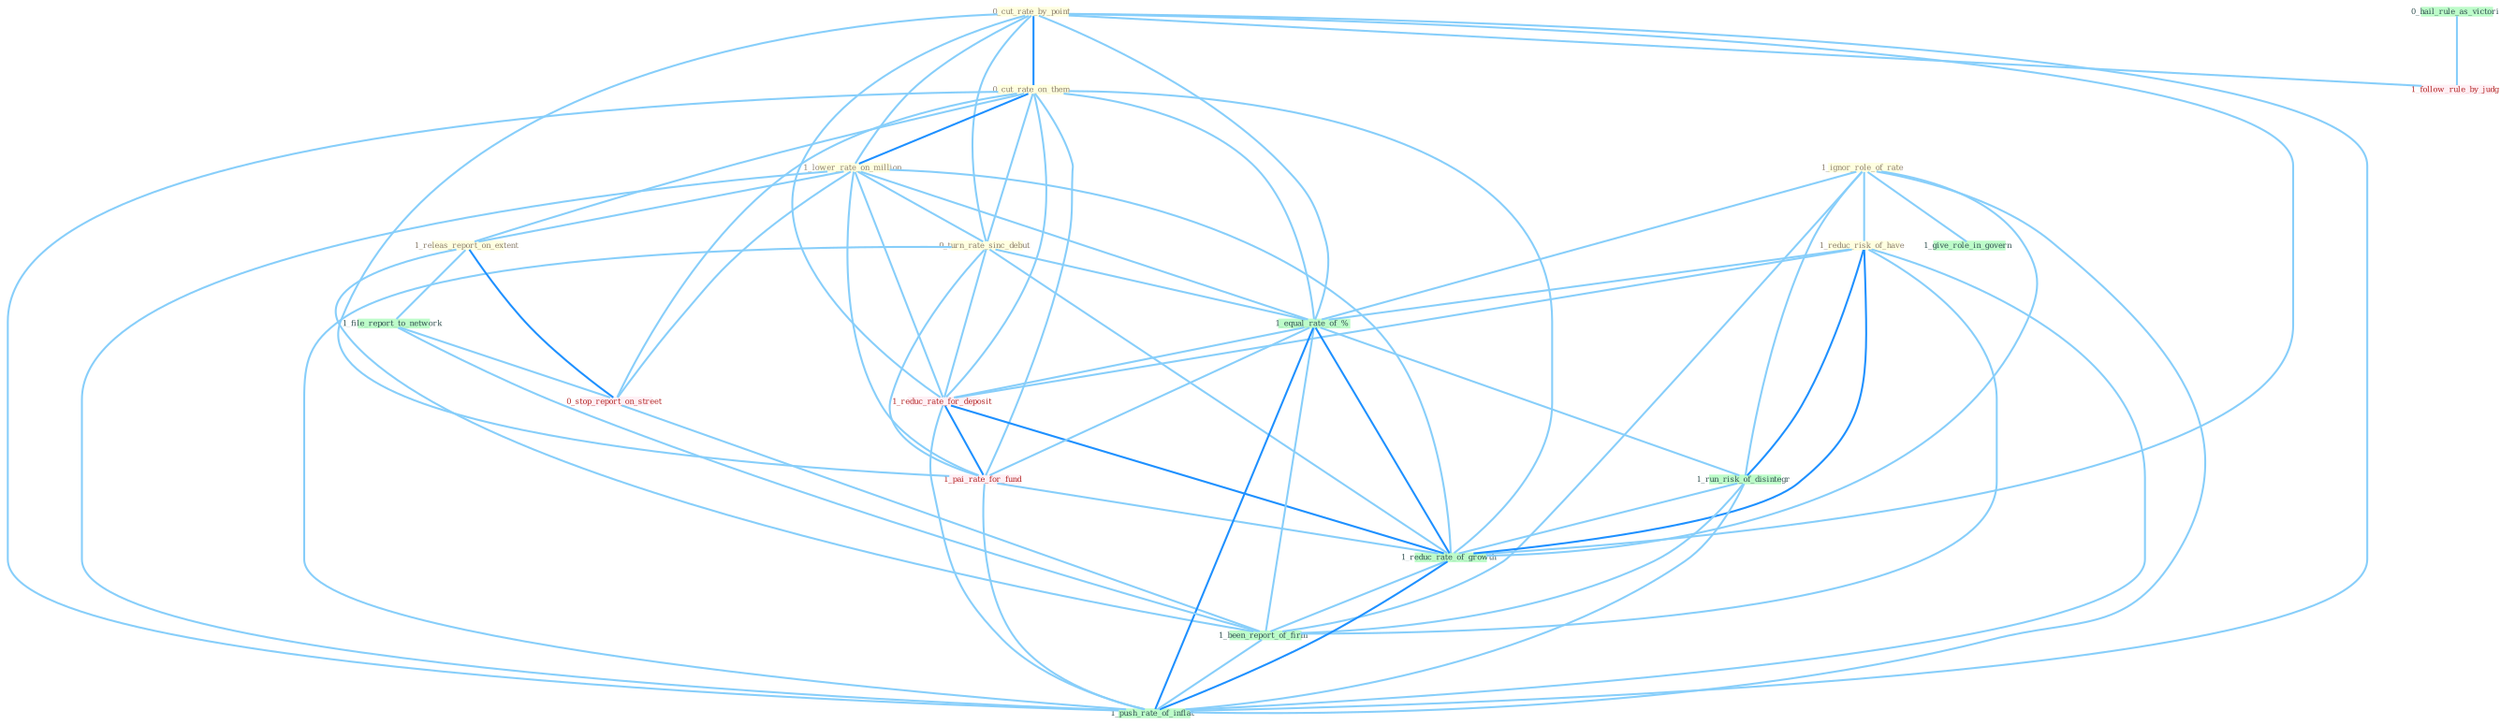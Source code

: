 Graph G{ 
    node
    [shape=polygon,style=filled,width=.5,height=.06,color="#BDFCC9",fixedsize=true,fontsize=4,
    fontcolor="#2f4f4f"];
    {node
    [color="#ffffe0", fontcolor="#8b7d6b"] "1_ignor_role_of_rate " "0_cut_rate_by_point " "0_cut_rate_on_them " "1_lower_rate_on_million " "0_turn_rate_sinc_debut " "1_releas_report_on_extent " "1_reduc_risk_of_have "}
{node [color="#fff0f5", fontcolor="#b22222"] "0_stop_report_on_street " "1_reduc_rate_for_deposit " "1_pai_rate_for_fund " "1_follow_rule_by_judg "}
edge [color="#B0E2FF"];

	"1_ignor_role_of_rate " -- "1_reduc_risk_of_have " [w="1", color="#87cefa" ];
	"1_ignor_role_of_rate " -- "1_equal_rate_of_% " [w="1", color="#87cefa" ];
	"1_ignor_role_of_rate " -- "1_give_role_in_govern " [w="1", color="#87cefa" ];
	"1_ignor_role_of_rate " -- "1_run_risk_of_disintegr " [w="1", color="#87cefa" ];
	"1_ignor_role_of_rate " -- "1_reduc_rate_of_growth " [w="1", color="#87cefa" ];
	"1_ignor_role_of_rate " -- "1_been_report_of_firm " [w="1", color="#87cefa" ];
	"1_ignor_role_of_rate " -- "1_push_rate_of_inflat " [w="1", color="#87cefa" ];
	"0_cut_rate_by_point " -- "0_cut_rate_on_them " [w="2", color="#1e90ff" , len=0.8];
	"0_cut_rate_by_point " -- "1_lower_rate_on_million " [w="1", color="#87cefa" ];
	"0_cut_rate_by_point " -- "0_turn_rate_sinc_debut " [w="1", color="#87cefa" ];
	"0_cut_rate_by_point " -- "1_equal_rate_of_% " [w="1", color="#87cefa" ];
	"0_cut_rate_by_point " -- "1_reduc_rate_for_deposit " [w="1", color="#87cefa" ];
	"0_cut_rate_by_point " -- "1_pai_rate_for_fund " [w="1", color="#87cefa" ];
	"0_cut_rate_by_point " -- "1_follow_rule_by_judg " [w="1", color="#87cefa" ];
	"0_cut_rate_by_point " -- "1_reduc_rate_of_growth " [w="1", color="#87cefa" ];
	"0_cut_rate_by_point " -- "1_push_rate_of_inflat " [w="1", color="#87cefa" ];
	"0_cut_rate_on_them " -- "1_lower_rate_on_million " [w="2", color="#1e90ff" , len=0.8];
	"0_cut_rate_on_them " -- "0_turn_rate_sinc_debut " [w="1", color="#87cefa" ];
	"0_cut_rate_on_them " -- "1_releas_report_on_extent " [w="1", color="#87cefa" ];
	"0_cut_rate_on_them " -- "1_equal_rate_of_% " [w="1", color="#87cefa" ];
	"0_cut_rate_on_them " -- "0_stop_report_on_street " [w="1", color="#87cefa" ];
	"0_cut_rate_on_them " -- "1_reduc_rate_for_deposit " [w="1", color="#87cefa" ];
	"0_cut_rate_on_them " -- "1_pai_rate_for_fund " [w="1", color="#87cefa" ];
	"0_cut_rate_on_them " -- "1_reduc_rate_of_growth " [w="1", color="#87cefa" ];
	"0_cut_rate_on_them " -- "1_push_rate_of_inflat " [w="1", color="#87cefa" ];
	"1_lower_rate_on_million " -- "0_turn_rate_sinc_debut " [w="1", color="#87cefa" ];
	"1_lower_rate_on_million " -- "1_releas_report_on_extent " [w="1", color="#87cefa" ];
	"1_lower_rate_on_million " -- "1_equal_rate_of_% " [w="1", color="#87cefa" ];
	"1_lower_rate_on_million " -- "0_stop_report_on_street " [w="1", color="#87cefa" ];
	"1_lower_rate_on_million " -- "1_reduc_rate_for_deposit " [w="1", color="#87cefa" ];
	"1_lower_rate_on_million " -- "1_pai_rate_for_fund " [w="1", color="#87cefa" ];
	"1_lower_rate_on_million " -- "1_reduc_rate_of_growth " [w="1", color="#87cefa" ];
	"1_lower_rate_on_million " -- "1_push_rate_of_inflat " [w="1", color="#87cefa" ];
	"0_turn_rate_sinc_debut " -- "1_equal_rate_of_% " [w="1", color="#87cefa" ];
	"0_turn_rate_sinc_debut " -- "1_reduc_rate_for_deposit " [w="1", color="#87cefa" ];
	"0_turn_rate_sinc_debut " -- "1_pai_rate_for_fund " [w="1", color="#87cefa" ];
	"0_turn_rate_sinc_debut " -- "1_reduc_rate_of_growth " [w="1", color="#87cefa" ];
	"0_turn_rate_sinc_debut " -- "1_push_rate_of_inflat " [w="1", color="#87cefa" ];
	"1_releas_report_on_extent " -- "1_file_report_to_network " [w="1", color="#87cefa" ];
	"1_releas_report_on_extent " -- "0_stop_report_on_street " [w="2", color="#1e90ff" , len=0.8];
	"1_releas_report_on_extent " -- "1_been_report_of_firm " [w="1", color="#87cefa" ];
	"1_reduc_risk_of_have " -- "1_equal_rate_of_% " [w="1", color="#87cefa" ];
	"1_reduc_risk_of_have " -- "1_reduc_rate_for_deposit " [w="1", color="#87cefa" ];
	"1_reduc_risk_of_have " -- "1_run_risk_of_disintegr " [w="2", color="#1e90ff" , len=0.8];
	"1_reduc_risk_of_have " -- "1_reduc_rate_of_growth " [w="2", color="#1e90ff" , len=0.8];
	"1_reduc_risk_of_have " -- "1_been_report_of_firm " [w="1", color="#87cefa" ];
	"1_reduc_risk_of_have " -- "1_push_rate_of_inflat " [w="1", color="#87cefa" ];
	"1_file_report_to_network " -- "0_stop_report_on_street " [w="1", color="#87cefa" ];
	"1_file_report_to_network " -- "1_been_report_of_firm " [w="1", color="#87cefa" ];
	"1_equal_rate_of_% " -- "1_reduc_rate_for_deposit " [w="1", color="#87cefa" ];
	"1_equal_rate_of_% " -- "1_pai_rate_for_fund " [w="1", color="#87cefa" ];
	"1_equal_rate_of_% " -- "1_run_risk_of_disintegr " [w="1", color="#87cefa" ];
	"1_equal_rate_of_% " -- "1_reduc_rate_of_growth " [w="2", color="#1e90ff" , len=0.8];
	"1_equal_rate_of_% " -- "1_been_report_of_firm " [w="1", color="#87cefa" ];
	"1_equal_rate_of_% " -- "1_push_rate_of_inflat " [w="2", color="#1e90ff" , len=0.8];
	"0_stop_report_on_street " -- "1_been_report_of_firm " [w="1", color="#87cefa" ];
	"1_reduc_rate_for_deposit " -- "1_pai_rate_for_fund " [w="2", color="#1e90ff" , len=0.8];
	"1_reduc_rate_for_deposit " -- "1_reduc_rate_of_growth " [w="2", color="#1e90ff" , len=0.8];
	"1_reduc_rate_for_deposit " -- "1_push_rate_of_inflat " [w="1", color="#87cefa" ];
	"1_pai_rate_for_fund " -- "1_reduc_rate_of_growth " [w="1", color="#87cefa" ];
	"1_pai_rate_for_fund " -- "1_push_rate_of_inflat " [w="1", color="#87cefa" ];
	"0_hail_rule_as_victori " -- "1_follow_rule_by_judg " [w="1", color="#87cefa" ];
	"1_run_risk_of_disintegr " -- "1_reduc_rate_of_growth " [w="1", color="#87cefa" ];
	"1_run_risk_of_disintegr " -- "1_been_report_of_firm " [w="1", color="#87cefa" ];
	"1_run_risk_of_disintegr " -- "1_push_rate_of_inflat " [w="1", color="#87cefa" ];
	"1_reduc_rate_of_growth " -- "1_been_report_of_firm " [w="1", color="#87cefa" ];
	"1_reduc_rate_of_growth " -- "1_push_rate_of_inflat " [w="2", color="#1e90ff" , len=0.8];
	"1_been_report_of_firm " -- "1_push_rate_of_inflat " [w="1", color="#87cefa" ];
}